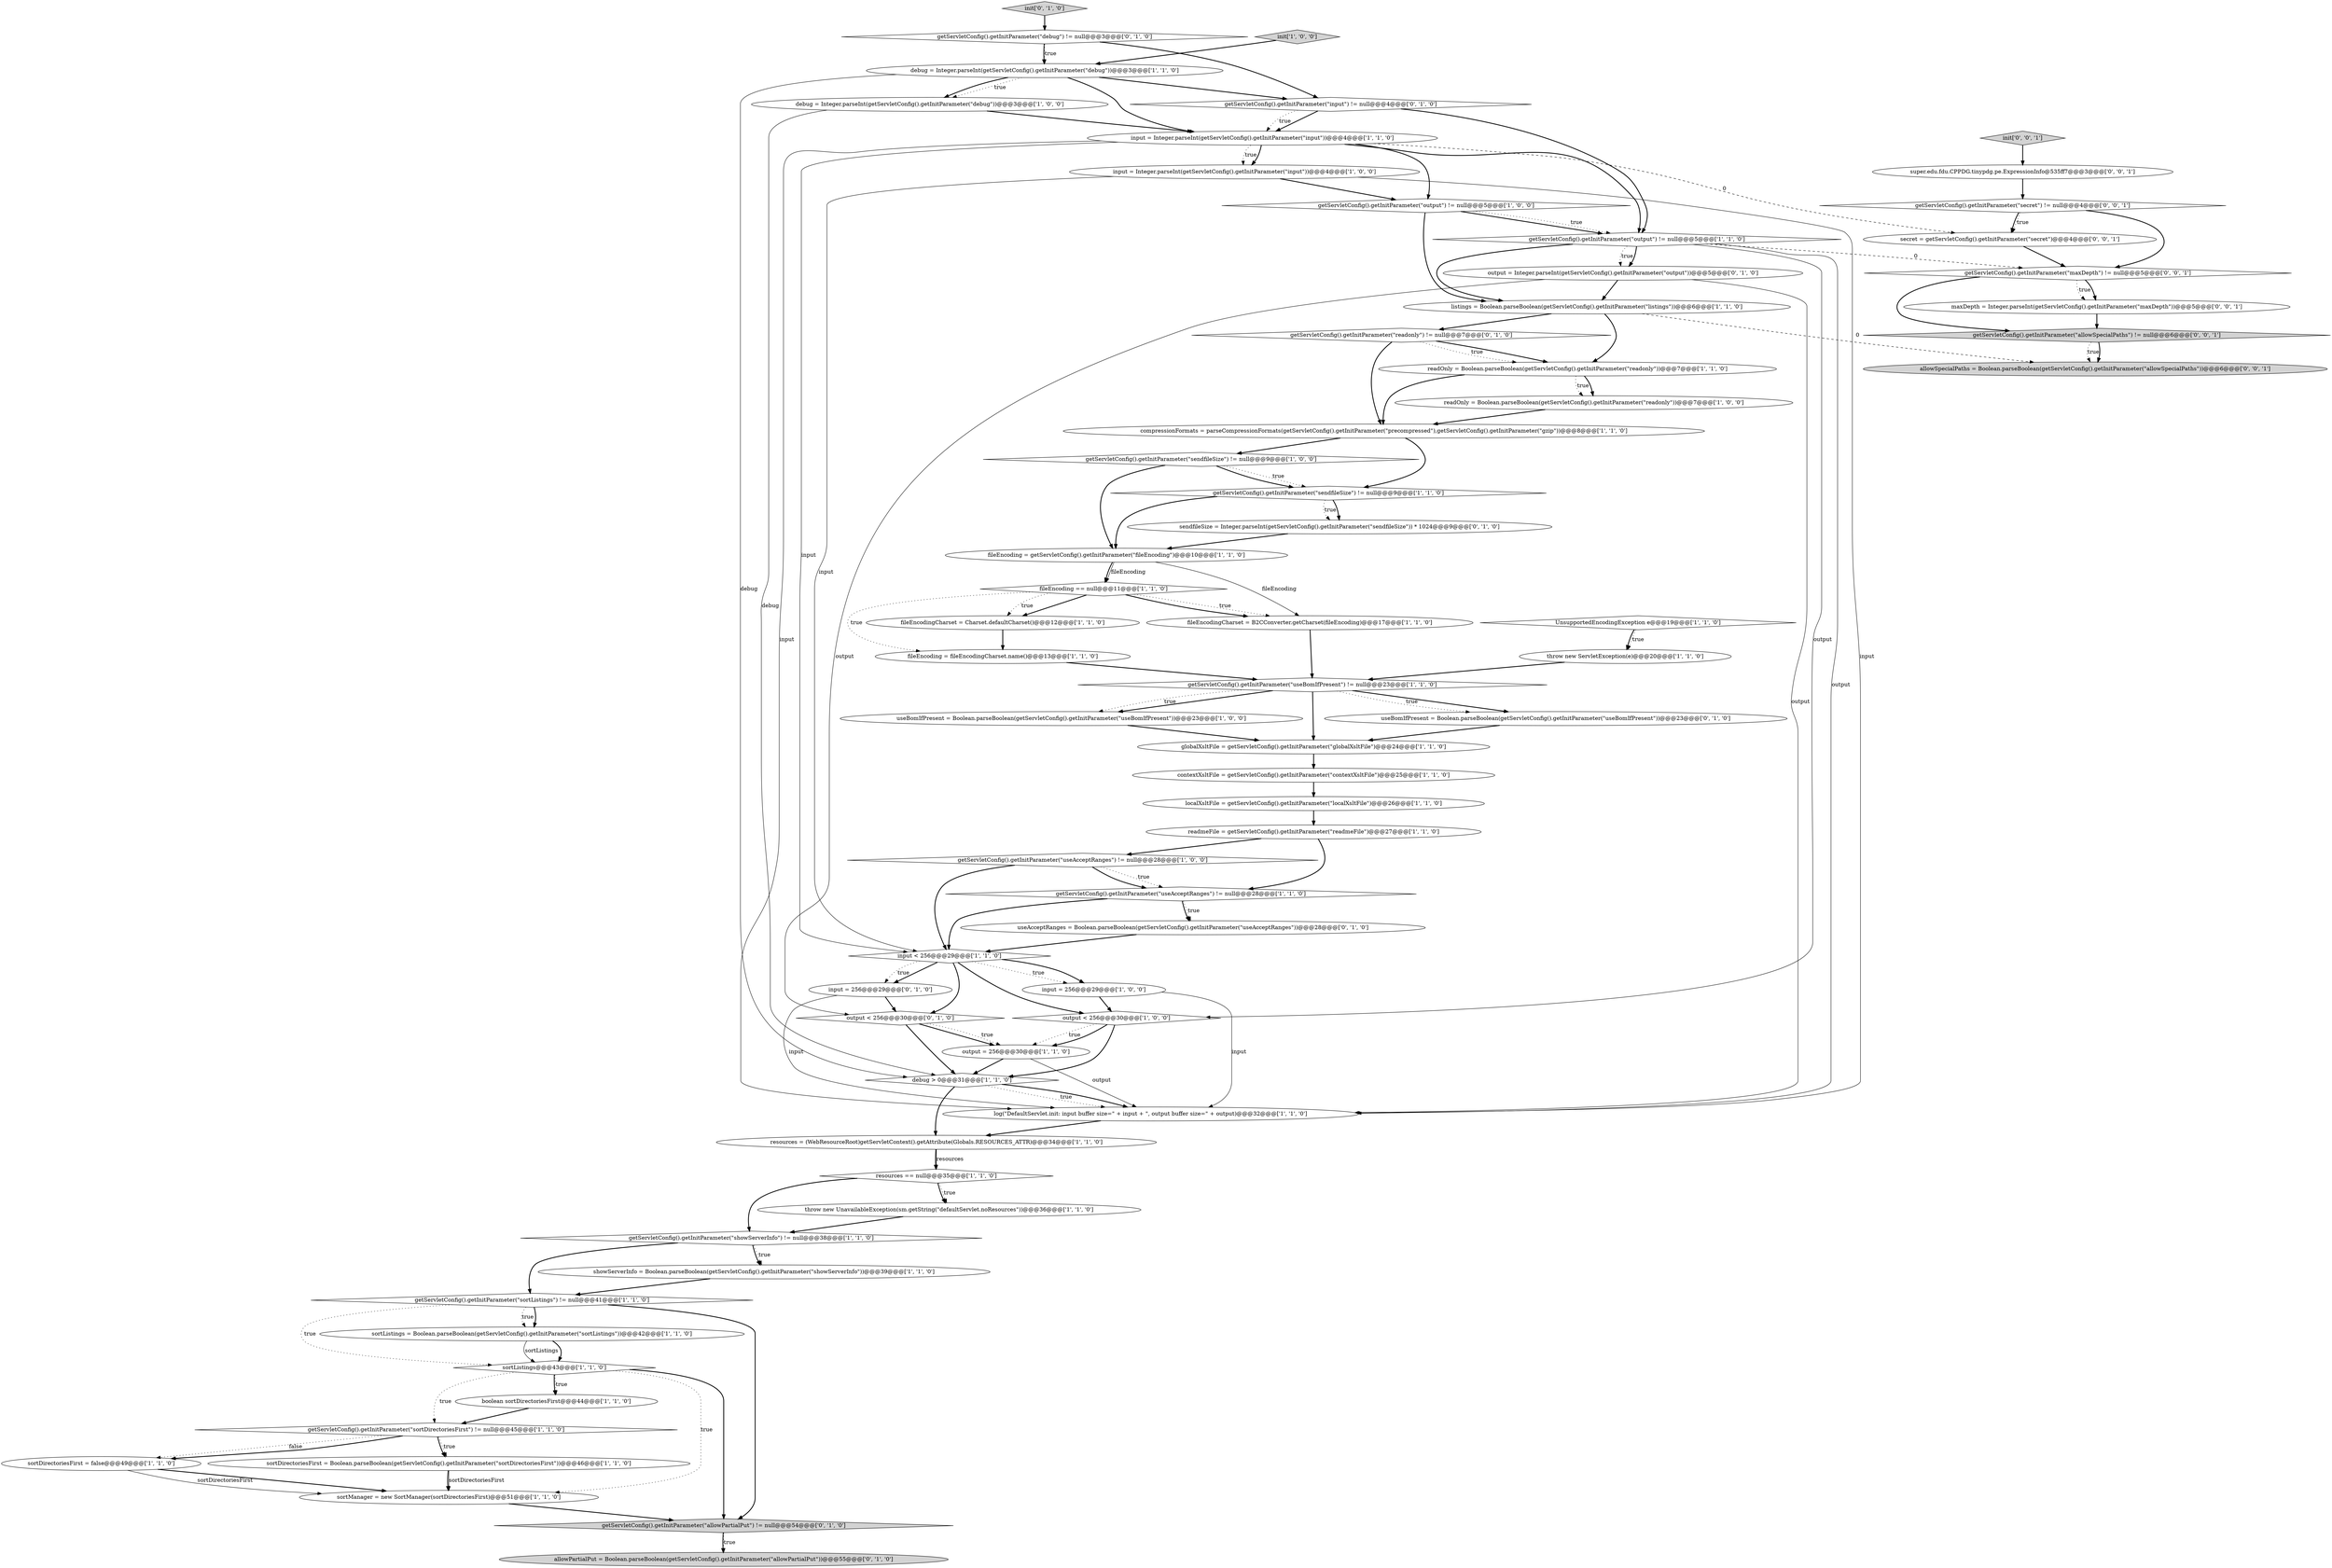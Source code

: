digraph {
13 [style = filled, label = "getServletConfig().getInitParameter(\"useBomIfPresent\") != null@@@23@@@['1', '1', '0']", fillcolor = white, shape = diamond image = "AAA0AAABBB1BBB"];
22 [style = filled, label = "sortListings@@@43@@@['1', '1', '0']", fillcolor = white, shape = diamond image = "AAA0AAABBB1BBB"];
50 [style = filled, label = "useBomIfPresent = Boolean.parseBoolean(getServletConfig().getInitParameter(\"useBomIfPresent\"))@@@23@@@['0', '1', '0']", fillcolor = white, shape = ellipse image = "AAA0AAABBB2BBB"];
41 [style = filled, label = "contextXsltFile = getServletConfig().getInitParameter(\"contextXsltFile\")@@@25@@@['1', '1', '0']", fillcolor = white, shape = ellipse image = "AAA0AAABBB1BBB"];
7 [style = filled, label = "debug = Integer.parseInt(getServletConfig().getInitParameter(\"debug\"))@@@3@@@['1', '0', '0']", fillcolor = white, shape = ellipse image = "AAA0AAABBB1BBB"];
12 [style = filled, label = "readOnly = Boolean.parseBoolean(getServletConfig().getInitParameter(\"readonly\"))@@@7@@@['1', '0', '0']", fillcolor = white, shape = ellipse image = "AAA0AAABBB1BBB"];
30 [style = filled, label = "init['1', '0', '0']", fillcolor = lightgray, shape = diamond image = "AAA0AAABBB1BBB"];
63 [style = filled, label = "super.edu.fdu.CPPDG.tinypdg.pe.ExpressionInfo@535ff7@@@3@@@['0', '0', '1']", fillcolor = white, shape = ellipse image = "AAA0AAABBB3BBB"];
28 [style = filled, label = "readOnly = Boolean.parseBoolean(getServletConfig().getInitParameter(\"readonly\"))@@@7@@@['1', '1', '0']", fillcolor = white, shape = ellipse image = "AAA0AAABBB1BBB"];
5 [style = filled, label = "fileEncodingCharset = B2CConverter.getCharset(fileEncoding)@@@17@@@['1', '1', '0']", fillcolor = white, shape = ellipse image = "AAA0AAABBB1BBB"];
34 [style = filled, label = "localXsltFile = getServletConfig().getInitParameter(\"localXsltFile\")@@@26@@@['1', '1', '0']", fillcolor = white, shape = ellipse image = "AAA0AAABBB1BBB"];
18 [style = filled, label = "getServletConfig().getInitParameter(\"useAcceptRanges\") != null@@@28@@@['1', '0', '0']", fillcolor = white, shape = diamond image = "AAA0AAABBB1BBB"];
23 [style = filled, label = "readmeFile = getServletConfig().getInitParameter(\"readmeFile\")@@@27@@@['1', '1', '0']", fillcolor = white, shape = ellipse image = "AAA0AAABBB1BBB"];
24 [style = filled, label = "output < 256@@@30@@@['1', '0', '0']", fillcolor = white, shape = diamond image = "AAA0AAABBB1BBB"];
11 [style = filled, label = "listings = Boolean.parseBoolean(getServletConfig().getInitParameter(\"listings\"))@@@6@@@['1', '1', '0']", fillcolor = white, shape = ellipse image = "AAA0AAABBB1BBB"];
9 [style = filled, label = "input = Integer.parseInt(getServletConfig().getInitParameter(\"input\"))@@@4@@@['1', '0', '0']", fillcolor = white, shape = ellipse image = "AAA0AAABBB1BBB"];
29 [style = filled, label = "log(\"DefaultServlet.init: input buffer size=\" + input + \", output buffer size=\" + output)@@@32@@@['1', '1', '0']", fillcolor = white, shape = ellipse image = "AAA0AAABBB1BBB"];
33 [style = filled, label = "fileEncoding = fileEncodingCharset.name()@@@13@@@['1', '1', '0']", fillcolor = white, shape = ellipse image = "AAA0AAABBB1BBB"];
62 [style = filled, label = "getServletConfig().getInitParameter(\"maxDepth\") != null@@@5@@@['0', '0', '1']", fillcolor = white, shape = diamond image = "AAA0AAABBB3BBB"];
60 [style = filled, label = "init['0', '0', '1']", fillcolor = lightgray, shape = diamond image = "AAA0AAABBB3BBB"];
42 [style = filled, label = "output = 256@@@30@@@['1', '1', '0']", fillcolor = white, shape = ellipse image = "AAA0AAABBB1BBB"];
16 [style = filled, label = "sortManager = new SortManager(sortDirectoriesFirst)@@@51@@@['1', '1', '0']", fillcolor = white, shape = ellipse image = "AAA0AAABBB1BBB"];
65 [style = filled, label = "secret = getServletConfig().getInitParameter(\"secret\")@@@4@@@['0', '0', '1']", fillcolor = white, shape = ellipse image = "AAA0AAABBB3BBB"];
55 [style = filled, label = "allowPartialPut = Boolean.parseBoolean(getServletConfig().getInitParameter(\"allowPartialPut\"))@@@55@@@['0', '1', '0']", fillcolor = lightgray, shape = ellipse image = "AAA1AAABBB2BBB"];
57 [style = filled, label = "sendfileSize = Integer.parseInt(getServletConfig().getInitParameter(\"sendfileSize\")) * 1024@@@9@@@['0', '1', '0']", fillcolor = white, shape = ellipse image = "AAA0AAABBB2BBB"];
20 [style = filled, label = "getServletConfig().getInitParameter(\"useAcceptRanges\") != null@@@28@@@['1', '1', '0']", fillcolor = white, shape = diamond image = "AAA0AAABBB1BBB"];
19 [style = filled, label = "getServletConfig().getInitParameter(\"sortListings\") != null@@@41@@@['1', '1', '0']", fillcolor = white, shape = diamond image = "AAA0AAABBB1BBB"];
44 [style = filled, label = "boolean sortDirectoriesFirst@@@44@@@['1', '1', '0']", fillcolor = white, shape = ellipse image = "AAA0AAABBB1BBB"];
37 [style = filled, label = "getServletConfig().getInitParameter(\"sendfileSize\") != null@@@9@@@['1', '1', '0']", fillcolor = white, shape = diamond image = "AAA0AAABBB1BBB"];
15 [style = filled, label = "input < 256@@@29@@@['1', '1', '0']", fillcolor = white, shape = diamond image = "AAA0AAABBB1BBB"];
32 [style = filled, label = "fileEncoding == null@@@11@@@['1', '1', '0']", fillcolor = white, shape = diamond image = "AAA0AAABBB1BBB"];
39 [style = filled, label = "debug > 0@@@31@@@['1', '1', '0']", fillcolor = white, shape = diamond image = "AAA0AAABBB1BBB"];
40 [style = filled, label = "UnsupportedEncodingException e@@@19@@@['1', '1', '0']", fillcolor = white, shape = diamond image = "AAA0AAABBB1BBB"];
47 [style = filled, label = "useAcceptRanges = Boolean.parseBoolean(getServletConfig().getInitParameter(\"useAcceptRanges\"))@@@28@@@['0', '1', '0']", fillcolor = white, shape = ellipse image = "AAA0AAABBB2BBB"];
52 [style = filled, label = "getServletConfig().getInitParameter(\"allowPartialPut\") != null@@@54@@@['0', '1', '0']", fillcolor = lightgray, shape = diamond image = "AAA1AAABBB2BBB"];
45 [style = filled, label = "debug = Integer.parseInt(getServletConfig().getInitParameter(\"debug\"))@@@3@@@['1', '1', '0']", fillcolor = white, shape = ellipse image = "AAA0AAABBB1BBB"];
61 [style = filled, label = "maxDepth = Integer.parseInt(getServletConfig().getInitParameter(\"maxDepth\"))@@@5@@@['0', '0', '1']", fillcolor = white, shape = ellipse image = "AAA0AAABBB3BBB"];
53 [style = filled, label = "output = Integer.parseInt(getServletConfig().getInitParameter(\"output\"))@@@5@@@['0', '1', '0']", fillcolor = white, shape = ellipse image = "AAA0AAABBB2BBB"];
14 [style = filled, label = "getServletConfig().getInitParameter(\"sendfileSize\") != null@@@9@@@['1', '0', '0']", fillcolor = white, shape = diamond image = "AAA0AAABBB1BBB"];
8 [style = filled, label = "input = 256@@@29@@@['1', '0', '0']", fillcolor = white, shape = ellipse image = "AAA0AAABBB1BBB"];
64 [style = filled, label = "getServletConfig().getInitParameter(\"secret\") != null@@@4@@@['0', '0', '1']", fillcolor = white, shape = diamond image = "AAA0AAABBB3BBB"];
4 [style = filled, label = "sortListings = Boolean.parseBoolean(getServletConfig().getInitParameter(\"sortListings\"))@@@42@@@['1', '1', '0']", fillcolor = white, shape = ellipse image = "AAA0AAABBB1BBB"];
3 [style = filled, label = "resources == null@@@35@@@['1', '1', '0']", fillcolor = white, shape = diamond image = "AAA0AAABBB1BBB"];
21 [style = filled, label = "getServletConfig().getInitParameter(\"output\") != null@@@5@@@['1', '0', '0']", fillcolor = white, shape = diamond image = "AAA0AAABBB1BBB"];
48 [style = filled, label = "getServletConfig().getInitParameter(\"debug\") != null@@@3@@@['0', '1', '0']", fillcolor = white, shape = diamond image = "AAA0AAABBB2BBB"];
54 [style = filled, label = "input = 256@@@29@@@['0', '1', '0']", fillcolor = white, shape = ellipse image = "AAA0AAABBB2BBB"];
49 [style = filled, label = "getServletConfig().getInitParameter(\"readonly\") != null@@@7@@@['0', '1', '0']", fillcolor = white, shape = diamond image = "AAA0AAABBB2BBB"];
25 [style = filled, label = "input = Integer.parseInt(getServletConfig().getInitParameter(\"input\"))@@@4@@@['1', '1', '0']", fillcolor = white, shape = ellipse image = "AAA0AAABBB1BBB"];
26 [style = filled, label = "getServletConfig().getInitParameter(\"output\") != null@@@5@@@['1', '1', '0']", fillcolor = white, shape = diamond image = "AAA0AAABBB1BBB"];
38 [style = filled, label = "getServletConfig().getInitParameter(\"showServerInfo\") != null@@@38@@@['1', '1', '0']", fillcolor = white, shape = diamond image = "AAA0AAABBB1BBB"];
35 [style = filled, label = "throw new UnavailableException(sm.getString(\"defaultServlet.noResources\"))@@@36@@@['1', '1', '0']", fillcolor = white, shape = ellipse image = "AAA0AAABBB1BBB"];
58 [style = filled, label = "output < 256@@@30@@@['0', '1', '0']", fillcolor = white, shape = diamond image = "AAA0AAABBB2BBB"];
46 [style = filled, label = "throw new ServletException(e)@@@20@@@['1', '1', '0']", fillcolor = white, shape = ellipse image = "AAA0AAABBB1BBB"];
17 [style = filled, label = "sortDirectoriesFirst = false@@@49@@@['1', '1', '0']", fillcolor = white, shape = ellipse image = "AAA0AAABBB1BBB"];
59 [style = filled, label = "getServletConfig().getInitParameter(\"allowSpecialPaths\") != null@@@6@@@['0', '0', '1']", fillcolor = lightgray, shape = diamond image = "AAA0AAABBB3BBB"];
27 [style = filled, label = "getServletConfig().getInitParameter(\"sortDirectoriesFirst\") != null@@@45@@@['1', '1', '0']", fillcolor = white, shape = diamond image = "AAA0AAABBB1BBB"];
36 [style = filled, label = "showServerInfo = Boolean.parseBoolean(getServletConfig().getInitParameter(\"showServerInfo\"))@@@39@@@['1', '1', '0']", fillcolor = white, shape = ellipse image = "AAA0AAABBB1BBB"];
6 [style = filled, label = "useBomIfPresent = Boolean.parseBoolean(getServletConfig().getInitParameter(\"useBomIfPresent\"))@@@23@@@['1', '0', '0']", fillcolor = white, shape = ellipse image = "AAA0AAABBB1BBB"];
56 [style = filled, label = "getServletConfig().getInitParameter(\"input\") != null@@@4@@@['0', '1', '0']", fillcolor = white, shape = diamond image = "AAA0AAABBB2BBB"];
10 [style = filled, label = "compressionFormats = parseCompressionFormats(getServletConfig().getInitParameter(\"precompressed\"),getServletConfig().getInitParameter(\"gzip\"))@@@8@@@['1', '1', '0']", fillcolor = white, shape = ellipse image = "AAA0AAABBB1BBB"];
51 [style = filled, label = "init['0', '1', '0']", fillcolor = lightgray, shape = diamond image = "AAA0AAABBB2BBB"];
31 [style = filled, label = "resources = (WebResourceRoot)getServletContext().getAttribute(Globals.RESOURCES_ATTR)@@@34@@@['1', '1', '0']", fillcolor = white, shape = ellipse image = "AAA0AAABBB1BBB"];
43 [style = filled, label = "fileEncodingCharset = Charset.defaultCharset()@@@12@@@['1', '1', '0']", fillcolor = white, shape = ellipse image = "AAA0AAABBB1BBB"];
66 [style = filled, label = "allowSpecialPaths = Boolean.parseBoolean(getServletConfig().getInitParameter(\"allowSpecialPaths\"))@@@6@@@['0', '0', '1']", fillcolor = lightgray, shape = ellipse image = "AAA0AAABBB3BBB"];
1 [style = filled, label = "sortDirectoriesFirst = Boolean.parseBoolean(getServletConfig().getInitParameter(\"sortDirectoriesFirst\"))@@@46@@@['1', '1', '0']", fillcolor = white, shape = ellipse image = "AAA0AAABBB1BBB"];
0 [style = filled, label = "globalXsltFile = getServletConfig().getInitParameter(\"globalXsltFile\")@@@24@@@['1', '1', '0']", fillcolor = white, shape = ellipse image = "AAA0AAABBB1BBB"];
2 [style = filled, label = "fileEncoding = getServletConfig().getInitParameter(\"fileEncoding\")@@@10@@@['1', '1', '0']", fillcolor = white, shape = ellipse image = "AAA0AAABBB1BBB"];
51->48 [style = bold, label=""];
50->0 [style = bold, label=""];
25->9 [style = dotted, label="true"];
38->36 [style = bold, label=""];
18->20 [style = bold, label=""];
49->28 [style = dotted, label="true"];
26->53 [style = dotted, label="true"];
62->61 [style = dotted, label="true"];
25->26 [style = bold, label=""];
34->23 [style = bold, label=""];
54->58 [style = bold, label=""];
13->6 [style = bold, label=""];
16->52 [style = bold, label=""];
56->25 [style = bold, label=""];
27->17 [style = dotted, label="false"];
37->2 [style = bold, label=""];
4->22 [style = bold, label=""];
20->47 [style = bold, label=""];
26->29 [style = solid, label="output"];
28->12 [style = dotted, label="true"];
15->54 [style = bold, label=""];
58->39 [style = bold, label=""];
5->13 [style = bold, label=""];
1->16 [style = solid, label="sortDirectoriesFirst"];
11->49 [style = bold, label=""];
32->43 [style = dotted, label="true"];
52->55 [style = bold, label=""];
48->56 [style = bold, label=""];
12->10 [style = bold, label=""];
65->62 [style = bold, label=""];
3->35 [style = bold, label=""];
21->26 [style = bold, label=""];
48->45 [style = bold, label=""];
4->22 [style = solid, label="sortListings"];
19->22 [style = dotted, label="true"];
60->63 [style = bold, label=""];
7->39 [style = solid, label="debug"];
25->65 [style = dashed, label="0"];
22->44 [style = dotted, label="true"];
26->62 [style = dashed, label="0"];
25->29 [style = solid, label="input"];
64->65 [style = bold, label=""];
3->38 [style = bold, label=""];
41->34 [style = bold, label=""];
49->28 [style = bold, label=""];
37->57 [style = dotted, label="true"];
63->64 [style = bold, label=""];
15->8 [style = bold, label=""];
17->16 [style = bold, label=""];
31->3 [style = bold, label=""];
59->66 [style = dotted, label="true"];
39->31 [style = bold, label=""];
18->20 [style = dotted, label="true"];
10->37 [style = bold, label=""];
62->59 [style = bold, label=""];
24->42 [style = dotted, label="true"];
13->0 [style = bold, label=""];
36->19 [style = bold, label=""];
64->62 [style = bold, label=""];
20->15 [style = bold, label=""];
45->39 [style = solid, label="debug"];
38->19 [style = bold, label=""];
25->15 [style = solid, label="input"];
20->47 [style = dotted, label="true"];
13->50 [style = bold, label=""];
9->15 [style = solid, label="input"];
2->32 [style = solid, label="fileEncoding"];
22->27 [style = dotted, label="true"];
25->21 [style = bold, label=""];
3->35 [style = dotted, label="true"];
58->42 [style = bold, label=""];
27->17 [style = bold, label=""];
39->29 [style = dotted, label="true"];
45->7 [style = dotted, label="true"];
44->27 [style = bold, label=""];
2->32 [style = bold, label=""];
2->5 [style = solid, label="fileEncoding"];
25->9 [style = bold, label=""];
23->18 [style = bold, label=""];
52->55 [style = dotted, label="true"];
61->59 [style = bold, label=""];
9->29 [style = solid, label="input"];
28->10 [style = bold, label=""];
14->37 [style = dotted, label="true"];
11->28 [style = bold, label=""];
43->33 [style = bold, label=""];
54->29 [style = solid, label="input"];
32->5 [style = dotted, label="true"];
10->14 [style = bold, label=""];
27->1 [style = dotted, label="true"];
17->16 [style = solid, label="sortDirectoriesFirst"];
18->15 [style = bold, label=""];
21->11 [style = bold, label=""];
13->6 [style = dotted, label="true"];
64->65 [style = dotted, label="true"];
24->39 [style = bold, label=""];
22->44 [style = bold, label=""];
6->0 [style = bold, label=""];
24->42 [style = bold, label=""];
15->24 [style = bold, label=""];
38->36 [style = dotted, label="true"];
32->33 [style = dotted, label="true"];
40->46 [style = bold, label=""];
37->57 [style = bold, label=""];
58->42 [style = dotted, label="true"];
26->53 [style = bold, label=""];
26->11 [style = bold, label=""];
23->20 [style = bold, label=""];
19->52 [style = bold, label=""];
29->31 [style = bold, label=""];
13->50 [style = dotted, label="true"];
7->25 [style = bold, label=""];
19->4 [style = bold, label=""];
39->29 [style = bold, label=""];
14->2 [style = bold, label=""];
8->24 [style = bold, label=""];
15->54 [style = dotted, label="true"];
8->29 [style = solid, label="input"];
45->56 [style = bold, label=""];
56->26 [style = bold, label=""];
11->66 [style = dashed, label="0"];
42->39 [style = bold, label=""];
46->13 [style = bold, label=""];
32->43 [style = bold, label=""];
15->58 [style = bold, label=""];
42->29 [style = solid, label="output"];
53->29 [style = solid, label="output"];
28->12 [style = bold, label=""];
22->16 [style = dotted, label="true"];
32->5 [style = bold, label=""];
40->46 [style = dotted, label="true"];
14->37 [style = bold, label=""];
22->52 [style = bold, label=""];
62->61 [style = bold, label=""];
9->21 [style = bold, label=""];
47->15 [style = bold, label=""];
53->11 [style = bold, label=""];
19->4 [style = dotted, label="true"];
33->13 [style = bold, label=""];
15->8 [style = dotted, label="true"];
31->3 [style = solid, label="resources"];
21->26 [style = dotted, label="true"];
59->66 [style = bold, label=""];
27->1 [style = bold, label=""];
35->38 [style = bold, label=""];
53->58 [style = solid, label="output"];
45->7 [style = bold, label=""];
56->25 [style = dotted, label="true"];
49->10 [style = bold, label=""];
57->2 [style = bold, label=""];
48->45 [style = dotted, label="true"];
26->24 [style = solid, label="output"];
30->45 [style = bold, label=""];
45->25 [style = bold, label=""];
1->16 [style = bold, label=""];
0->41 [style = bold, label=""];
}
